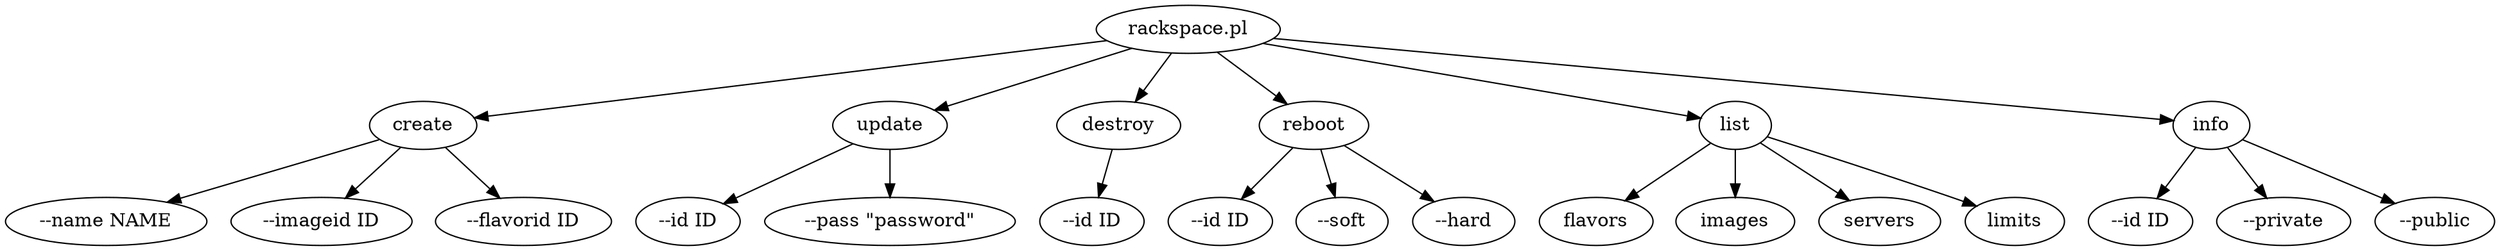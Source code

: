 digraph G {

  // rackspace COMMANDs:
  "rackspace.pl" -> "cmd_create";
  "rackspace.pl" -> "cmd_update";
  "rackspace.pl" -> "cmd_destroy";
  "rackspace.pl" -> "cmd_reboot";
  "rackspace.pl" -> "cmd_list";
  "rackspace.pl" -> "cmd_info";

  // rackspace REBOOT --opts
  "cmd_reboot" -> "cmd_reboot_opt_id";
  "cmd_reboot" -> "cmd_reboot_opt_soft";
  "cmd_reboot" -> "cmd_reboot_opt_hard";

  // rackspace DESTROY --opts
  "cmd_destroy" -> "cmd_destroy_opt_id";

  // rackspace CREATE --opts
  "cmd_create" -> "cmd_create_opt_name";
  "cmd_create" -> "cmd_create_opt_imageid";
  "cmd_create" -> "cmd_create_opt_flavorid";

  // rackspace UPDATE --opts
  "cmd_update" -> "cmd_update_opt_id";
  "cmd_update" -> "cmd_update_opt_adminpass";

  // rackspace LIST --opts
  "cmd_list" -> "cmd_list_flavors";
  "cmd_list" -> "cmd_list_images";
  "cmd_list" -> "cmd_list_servers";
  "cmd_list" -> "cmd_list_limits";

  // rackspace INFO --opts
  "cmd_info" -> "cmd_info_id";
  "cmd_info" -> "cmd_info_private";
  "cmd_info" -> "cmd_info_public";

  cmd_create [label="create"];
  cmd_update [label="update"];
  cmd_destroy [label="destroy"];
  cmd_reboot [label="reboot"];
  cmd_list [label="list"];
  cmd_info [label="info"];

  cmd_destroy_opt_id [label="--id ID"];

  cmd_reboot_opt_id [label="--id ID"];
  cmd_reboot_opt_soft [label="--soft"];
  cmd_reboot_opt_hard [label="--hard"];

  cmd_create_opt_name [label="--name NAME"];
  cmd_create_opt_imageid [label="--imageid ID"];
  cmd_create_opt_flavorid [label="--flavorid ID"];

  cmd_update_opt_id [label="--id ID"];
  cmd_update_opt_adminpass [label="--pass \"password\""];

  cmd_list_flavors [label="flavors"];
  cmd_list_images [label="images"];
  cmd_list_servers [label="servers"];
  cmd_list_limits [label="limits"];

  cmd_info_id [label="--id ID"];
  cmd_info_private [label="--private"];
  cmd_info_public [label="--public"];

}
